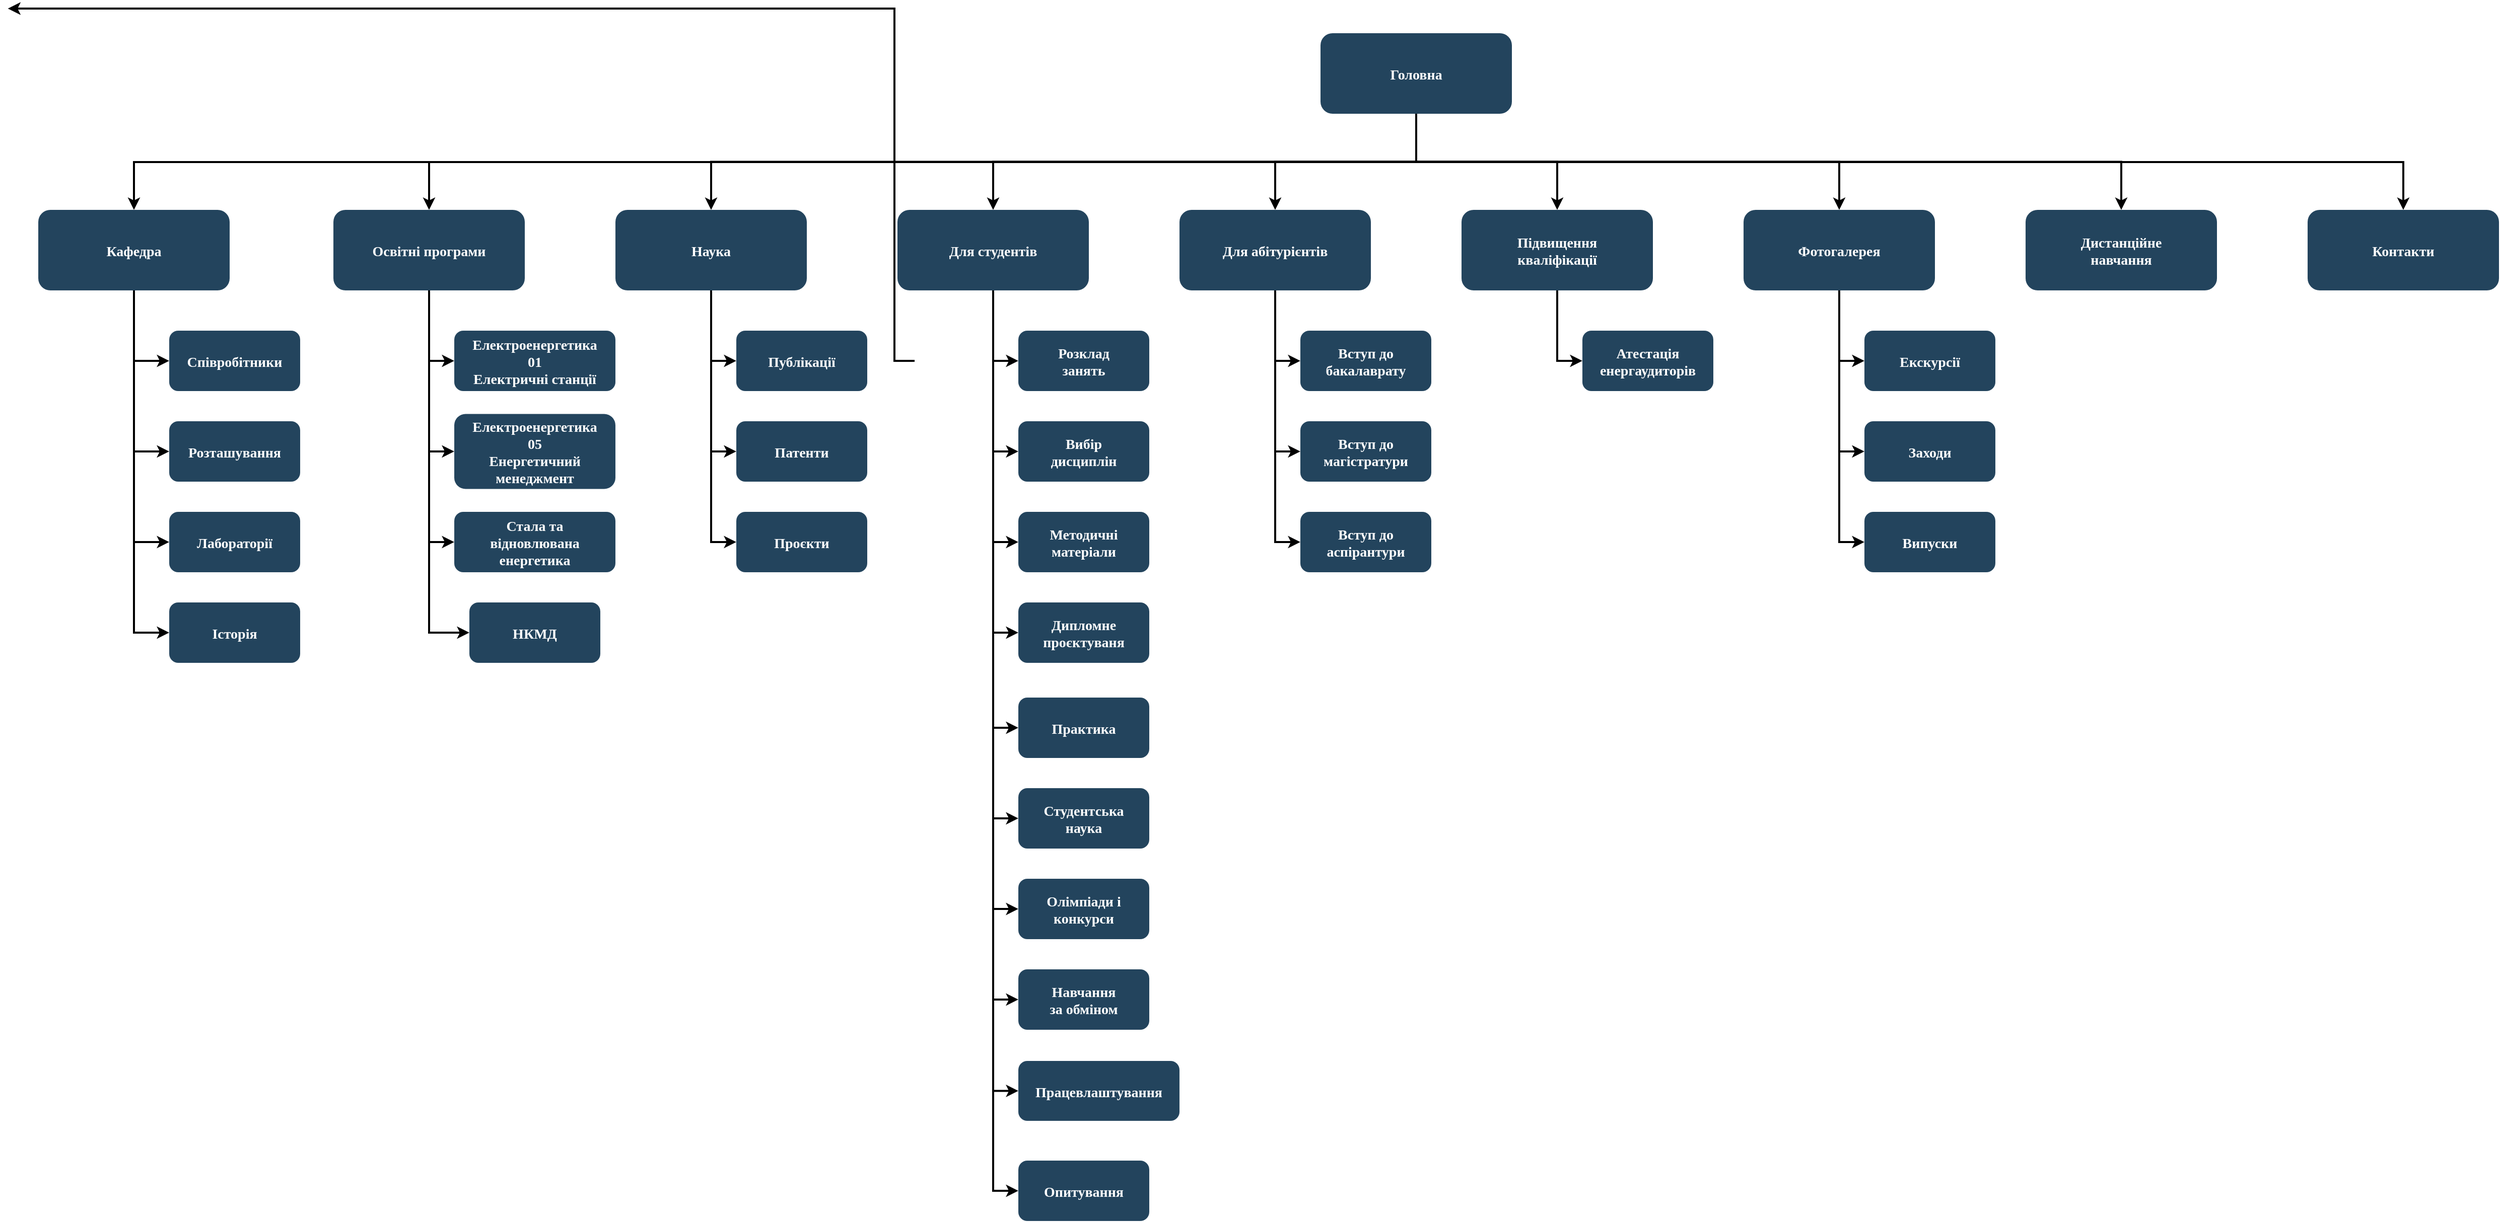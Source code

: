 <mxfile version="24.8.3">
  <diagram name="Page-1" id="2c0d36ab-eaac-3732-788b-9136903baeff">
    <mxGraphModel dx="5207" dy="2707" grid="1" gridSize="10" guides="1" tooltips="1" connect="1" arrows="1" fold="1" page="1" pageScale="1.5" pageWidth="1169" pageHeight="827" background="none" math="0" shadow="0">
      <root>
        <mxCell id="0" />
        <mxCell id="1" parent="0" />
        <mxCell id="9eoYk4JdWVkMoVRMEfXp-137" style="edgeStyle=orthogonalEdgeStyle;rounded=0;orthogonalLoop=1;jettySize=auto;html=1;exitX=0.5;exitY=1;exitDx=0;exitDy=0;entryX=0.5;entryY=0;entryDx=0;entryDy=0;strokeWidth=2;" edge="1" parent="1" source="2" target="9eoYk4JdWVkMoVRMEfXp-126">
          <mxGeometry relative="1" as="geometry" />
        </mxCell>
        <mxCell id="9eoYk4JdWVkMoVRMEfXp-138" style="edgeStyle=orthogonalEdgeStyle;rounded=0;orthogonalLoop=1;jettySize=auto;html=1;exitX=0.5;exitY=1;exitDx=0;exitDy=0;entryX=0.5;entryY=0;entryDx=0;entryDy=0;strokeWidth=2;" edge="1" parent="1" source="2" target="9eoYk4JdWVkMoVRMEfXp-130">
          <mxGeometry relative="1" as="geometry">
            <mxPoint x="1342.791" y="300" as="targetPoint" />
          </mxGeometry>
        </mxCell>
        <mxCell id="9eoYk4JdWVkMoVRMEfXp-139" style="edgeStyle=orthogonalEdgeStyle;rounded=0;orthogonalLoop=1;jettySize=auto;html=1;exitX=0.5;exitY=1;exitDx=0;exitDy=0;entryX=0.5;entryY=0;entryDx=0;entryDy=0;strokeWidth=2;" edge="1" parent="1" source="2" target="9eoYk4JdWVkMoVRMEfXp-132">
          <mxGeometry relative="1" as="geometry" />
        </mxCell>
        <mxCell id="9eoYk4JdWVkMoVRMEfXp-140" style="edgeStyle=orthogonalEdgeStyle;rounded=0;orthogonalLoop=1;jettySize=auto;html=1;exitX=0.5;exitY=1;exitDx=0;exitDy=0;entryX=0.5;entryY=0;entryDx=0;entryDy=0;strokeWidth=2;" edge="1" parent="1" source="2" target="9eoYk4JdWVkMoVRMEfXp-134">
          <mxGeometry relative="1" as="geometry" />
        </mxCell>
        <mxCell id="9eoYk4JdWVkMoVRMEfXp-141" style="edgeStyle=orthogonalEdgeStyle;rounded=0;orthogonalLoop=1;jettySize=auto;html=1;exitX=0.5;exitY=1;exitDx=0;exitDy=0;entryX=0.5;entryY=0;entryDx=0;entryDy=0;strokeWidth=2;" edge="1" parent="1" source="2" target="9eoYk4JdWVkMoVRMEfXp-136">
          <mxGeometry relative="1" as="geometry" />
        </mxCell>
        <mxCell id="2" value="Головна" style="rounded=1;fillColor=#23445D;gradientColor=none;strokeColor=none;fontColor=#FFFFFF;fontStyle=1;fontFamily=Tahoma;fontSize=14" parent="1" vertex="1">
          <mxGeometry x="1380" y="160" width="190" height="80" as="geometry" />
        </mxCell>
        <mxCell id="4" value="Контакти" style="rounded=1;fillColor=#23445D;gradientColor=none;strokeColor=none;fontColor=#FFFFFF;fontStyle=1;fontFamily=Tahoma;fontSize=14" parent="1" vertex="1">
          <mxGeometry x="2360" y="335.5" width="190" height="80" as="geometry" />
        </mxCell>
        <mxCell id="9" value="" style="edgeStyle=elbowEdgeStyle;elbow=vertical;strokeWidth=2;rounded=0" parent="1" source="2" target="4" edge="1">
          <mxGeometry x="337" y="215.5" width="100" height="100" as="geometry">
            <mxPoint x="337" y="315.5" as="sourcePoint" />
            <mxPoint x="437" y="215.5" as="targetPoint" />
          </mxGeometry>
        </mxCell>
        <mxCell id="9eoYk4JdWVkMoVRMEfXp-123" style="edgeStyle=orthogonalEdgeStyle;rounded=0;orthogonalLoop=1;jettySize=auto;html=1;exitX=0.5;exitY=0;exitDx=0;exitDy=0;startArrow=classic;startFill=1;endArrow=none;endFill=0;strokeWidth=2;entryX=0.5;entryY=1;entryDx=0;entryDy=0;" edge="1" parent="1" source="10" target="2">
          <mxGeometry relative="1" as="geometry">
            <mxPoint x="775" y="300" as="targetPoint" />
          </mxGeometry>
        </mxCell>
        <mxCell id="9eoYk4JdWVkMoVRMEfXp-151" style="edgeStyle=orthogonalEdgeStyle;rounded=0;orthogonalLoop=1;jettySize=auto;html=1;exitX=0.5;exitY=1;exitDx=0;exitDy=0;entryX=0;entryY=0.5;entryDx=0;entryDy=0;strokeWidth=2;" edge="1" parent="1" source="10" target="9eoYk4JdWVkMoVRMEfXp-150">
          <mxGeometry relative="1" as="geometry" />
        </mxCell>
        <mxCell id="9eoYk4JdWVkMoVRMEfXp-155" style="edgeStyle=orthogonalEdgeStyle;rounded=0;orthogonalLoop=1;jettySize=auto;html=1;exitX=0.5;exitY=1;exitDx=0;exitDy=0;entryX=0;entryY=0.5;entryDx=0;entryDy=0;strokeWidth=2;" edge="1" parent="1" source="10" target="9eoYk4JdWVkMoVRMEfXp-154">
          <mxGeometry relative="1" as="geometry" />
        </mxCell>
        <mxCell id="9eoYk4JdWVkMoVRMEfXp-157" style="edgeStyle=orthogonalEdgeStyle;rounded=0;orthogonalLoop=1;jettySize=auto;html=1;exitX=0.5;exitY=1;exitDx=0;exitDy=0;entryX=0;entryY=0.5;entryDx=0;entryDy=0;strokeWidth=2;" edge="1" parent="1" source="10" target="9eoYk4JdWVkMoVRMEfXp-156">
          <mxGeometry relative="1" as="geometry" />
        </mxCell>
        <mxCell id="10" value="Наука" style="rounded=1;fillColor=#23445D;gradientColor=none;strokeColor=none;fontColor=#FFFFFF;fontStyle=1;fontFamily=Tahoma;fontSize=14" parent="1" vertex="1">
          <mxGeometry x="680" y="335.5" width="190" height="80" as="geometry" />
        </mxCell>
        <mxCell id="9eoYk4JdWVkMoVRMEfXp-143" style="edgeStyle=orthogonalEdgeStyle;rounded=0;orthogonalLoop=1;jettySize=auto;html=1;exitX=0.5;exitY=1;exitDx=0;exitDy=0;entryX=0;entryY=0.5;entryDx=0;entryDy=0;strokeWidth=2;" edge="1" parent="1" source="12" target="9eoYk4JdWVkMoVRMEfXp-142">
          <mxGeometry relative="1" as="geometry" />
        </mxCell>
        <mxCell id="9eoYk4JdWVkMoVRMEfXp-145" style="edgeStyle=orthogonalEdgeStyle;rounded=0;orthogonalLoop=1;jettySize=auto;html=1;exitX=0.5;exitY=1;exitDx=0;exitDy=0;entryX=0;entryY=0.5;entryDx=0;entryDy=0;strokeWidth=2;" edge="1" parent="1" source="12" target="9eoYk4JdWVkMoVRMEfXp-144">
          <mxGeometry relative="1" as="geometry" />
        </mxCell>
        <mxCell id="9eoYk4JdWVkMoVRMEfXp-147" style="edgeStyle=orthogonalEdgeStyle;rounded=0;orthogonalLoop=1;jettySize=auto;html=1;exitX=0.5;exitY=1;exitDx=0;exitDy=0;entryX=0;entryY=0.5;entryDx=0;entryDy=0;strokeWidth=2;" edge="1" parent="1" source="12" target="9eoYk4JdWVkMoVRMEfXp-146">
          <mxGeometry relative="1" as="geometry" />
        </mxCell>
        <mxCell id="9eoYk4JdWVkMoVRMEfXp-149" style="edgeStyle=orthogonalEdgeStyle;rounded=0;orthogonalLoop=1;jettySize=auto;html=1;exitX=0.5;exitY=1;exitDx=0;exitDy=0;entryX=0;entryY=0.5;entryDx=0;entryDy=0;strokeWidth=2;" edge="1" parent="1" source="12" target="9eoYk4JdWVkMoVRMEfXp-148">
          <mxGeometry relative="1" as="geometry" />
        </mxCell>
        <mxCell id="12" value="Освітні програми" style="rounded=1;fillColor=#23445D;gradientColor=none;strokeColor=none;fontColor=#FFFFFF;fontStyle=1;fontFamily=Tahoma;fontSize=14" parent="1" vertex="1">
          <mxGeometry x="400.0" y="335.5" width="190" height="80" as="geometry" />
        </mxCell>
        <mxCell id="13" value="Кафедра" style="rounded=1;fillColor=#23445D;gradientColor=none;strokeColor=none;fontColor=#FFFFFF;fontStyle=1;fontFamily=Tahoma;fontSize=14" parent="1" vertex="1">
          <mxGeometry x="107" y="335.5" width="190" height="80" as="geometry" />
        </mxCell>
        <mxCell id="16" value="Співробітники" style="rounded=1;fillColor=#23445D;gradientColor=none;strokeColor=none;fontColor=#FFFFFF;fontStyle=1;fontFamily=Tahoma;fontSize=14" parent="1" vertex="1">
          <mxGeometry x="237" y="455.5" width="130" height="60" as="geometry" />
        </mxCell>
        <mxCell id="17" value="Розташування" style="rounded=1;fillColor=#23445D;gradientColor=none;strokeColor=none;fontColor=#FFFFFF;fontStyle=1;fontFamily=Tahoma;fontSize=14" parent="1" vertex="1">
          <mxGeometry x="237" y="545.5" width="130" height="60" as="geometry" />
        </mxCell>
        <mxCell id="18" value="Лабораторії" style="rounded=1;fillColor=#23445D;gradientColor=none;strokeColor=none;fontColor=#FFFFFF;fontStyle=1;fontFamily=Tahoma;fontSize=14" parent="1" vertex="1">
          <mxGeometry x="237" y="635.5" width="130" height="60" as="geometry" />
        </mxCell>
        <mxCell id="19" value="Історія" style="rounded=1;fillColor=#23445D;gradientColor=none;strokeColor=none;fontColor=#FFFFFF;fontStyle=1;fontFamily=Tahoma;fontSize=14" parent="1" vertex="1">
          <mxGeometry x="237" y="725.5" width="130" height="60" as="geometry" />
        </mxCell>
        <mxCell id="59" value="" style="edgeStyle=elbowEdgeStyle;elbow=vertical;strokeWidth=2;rounded=0" parent="1" source="2" target="12" edge="1">
          <mxGeometry x="347" y="225.5" width="100" height="100" as="geometry">
            <mxPoint x="862.0" y="275.5" as="sourcePoint" />
            <mxPoint x="1467.0" y="345.5" as="targetPoint" />
          </mxGeometry>
        </mxCell>
        <mxCell id="61" value="" style="edgeStyle=elbowEdgeStyle;elbow=vertical;strokeWidth=2;rounded=0" parent="1" source="2" target="13" edge="1">
          <mxGeometry x="-23" y="135.5" width="100" height="100" as="geometry">
            <mxPoint x="-23" y="235.5" as="sourcePoint" />
            <mxPoint x="77" y="135.5" as="targetPoint" />
          </mxGeometry>
        </mxCell>
        <mxCell id="64" value="" style="edgeStyle=elbowEdgeStyle;elbow=horizontal;strokeWidth=2;rounded=0" parent="1" source="13" target="16" edge="1">
          <mxGeometry x="-23" y="135.5" width="100" height="100" as="geometry">
            <mxPoint x="-23" y="235.5" as="sourcePoint" />
            <mxPoint x="77" y="135.5" as="targetPoint" />
            <Array as="points">
              <mxPoint x="202" y="435.5" />
            </Array>
          </mxGeometry>
        </mxCell>
        <mxCell id="65" value="" style="edgeStyle=elbowEdgeStyle;elbow=horizontal;strokeWidth=2;rounded=0" parent="1" source="13" target="17" edge="1">
          <mxGeometry x="-23" y="135.5" width="100" height="100" as="geometry">
            <mxPoint x="-23" y="235.5" as="sourcePoint" />
            <mxPoint x="77" y="135.5" as="targetPoint" />
            <Array as="points">
              <mxPoint x="202" y="475.5" />
            </Array>
          </mxGeometry>
        </mxCell>
        <mxCell id="66" value="" style="edgeStyle=elbowEdgeStyle;elbow=horizontal;strokeWidth=2;rounded=0" parent="1" source="13" target="18" edge="1">
          <mxGeometry x="-23" y="135.5" width="100" height="100" as="geometry">
            <mxPoint x="-23" y="235.5" as="sourcePoint" />
            <mxPoint x="77" y="135.5" as="targetPoint" />
            <Array as="points">
              <mxPoint x="202" y="525.5" />
            </Array>
          </mxGeometry>
        </mxCell>
        <mxCell id="67" value="" style="edgeStyle=elbowEdgeStyle;elbow=horizontal;strokeWidth=2;rounded=0" parent="1" source="13" target="19" edge="1">
          <mxGeometry x="-23" y="135.5" width="100" height="100" as="geometry">
            <mxPoint x="-23" y="235.5" as="sourcePoint" />
            <mxPoint x="77" y="135.5" as="targetPoint" />
            <Array as="points">
              <mxPoint x="202" y="575.5" />
            </Array>
          </mxGeometry>
        </mxCell>
        <mxCell id="82" value="" style="edgeStyle=elbowEdgeStyle;elbow=horizontal;strokeWidth=2;rounded=0" parent="1" target="42" edge="1">
          <mxGeometry x="-23" y="135.5" width="100" height="100" as="geometry">
            <mxPoint x="977" y="485.5" as="sourcePoint" />
            <mxPoint x="77" y="135.5" as="targetPoint" />
            <Array as="points">
              <mxPoint x="957" y="535.5" />
            </Array>
          </mxGeometry>
        </mxCell>
        <mxCell id="83" value="" style="edgeStyle=elbowEdgeStyle;elbow=horizontal;strokeWidth=2;rounded=0" parent="1" target="43" edge="1">
          <mxGeometry x="-23" y="135.5" width="100" height="100" as="geometry">
            <mxPoint x="977" y="485.5" as="sourcePoint" />
            <mxPoint x="77" y="135.5" as="targetPoint" />
            <Array as="points">
              <mxPoint x="957" y="585.5" />
            </Array>
          </mxGeometry>
        </mxCell>
        <mxCell id="9eoYk4JdWVkMoVRMEfXp-159" style="edgeStyle=orthogonalEdgeStyle;rounded=0;orthogonalLoop=1;jettySize=auto;html=1;exitX=0.5;exitY=1;exitDx=0;exitDy=0;entryX=0;entryY=0.5;entryDx=0;entryDy=0;strokeWidth=2;" edge="1" parent="1" source="9eoYk4JdWVkMoVRMEfXp-126" target="9eoYk4JdWVkMoVRMEfXp-158">
          <mxGeometry relative="1" as="geometry" />
        </mxCell>
        <mxCell id="9eoYk4JdWVkMoVRMEfXp-161" style="edgeStyle=orthogonalEdgeStyle;rounded=0;orthogonalLoop=1;jettySize=auto;html=1;exitX=0.5;exitY=1;exitDx=0;exitDy=0;entryX=0;entryY=0.5;entryDx=0;entryDy=0;strokeWidth=2;" edge="1" parent="1" source="9eoYk4JdWVkMoVRMEfXp-126" target="9eoYk4JdWVkMoVRMEfXp-160">
          <mxGeometry relative="1" as="geometry" />
        </mxCell>
        <mxCell id="9eoYk4JdWVkMoVRMEfXp-174" style="edgeStyle=orthogonalEdgeStyle;rounded=0;orthogonalLoop=1;jettySize=auto;html=1;exitX=0.5;exitY=1;exitDx=0;exitDy=0;entryX=0;entryY=0.5;entryDx=0;entryDy=0;strokeWidth=2;" edge="1" parent="1" source="9eoYk4JdWVkMoVRMEfXp-126" target="9eoYk4JdWVkMoVRMEfXp-162">
          <mxGeometry relative="1" as="geometry" />
        </mxCell>
        <mxCell id="9eoYk4JdWVkMoVRMEfXp-175" style="edgeStyle=orthogonalEdgeStyle;rounded=0;orthogonalLoop=1;jettySize=auto;html=1;exitX=0.5;exitY=1;exitDx=0;exitDy=0;entryX=0;entryY=0.5;entryDx=0;entryDy=0;strokeWidth=2;" edge="1" parent="1" source="9eoYk4JdWVkMoVRMEfXp-126" target="9eoYk4JdWVkMoVRMEfXp-163">
          <mxGeometry relative="1" as="geometry" />
        </mxCell>
        <mxCell id="9eoYk4JdWVkMoVRMEfXp-176" style="edgeStyle=orthogonalEdgeStyle;rounded=0;orthogonalLoop=1;jettySize=auto;html=1;exitX=0.5;exitY=1;exitDx=0;exitDy=0;entryX=0;entryY=0.5;entryDx=0;entryDy=0;strokeWidth=2;" edge="1" parent="1" source="9eoYk4JdWVkMoVRMEfXp-126" target="9eoYk4JdWVkMoVRMEfXp-164">
          <mxGeometry relative="1" as="geometry" />
        </mxCell>
        <mxCell id="9eoYk4JdWVkMoVRMEfXp-177" style="edgeStyle=orthogonalEdgeStyle;rounded=0;orthogonalLoop=1;jettySize=auto;html=1;exitX=0.5;exitY=1;exitDx=0;exitDy=0;entryX=0;entryY=0.5;entryDx=0;entryDy=0;strokeWidth=2;" edge="1" parent="1" source="9eoYk4JdWVkMoVRMEfXp-126" target="9eoYk4JdWVkMoVRMEfXp-166">
          <mxGeometry relative="1" as="geometry" />
        </mxCell>
        <mxCell id="9eoYk4JdWVkMoVRMEfXp-179" style="edgeStyle=orthogonalEdgeStyle;rounded=0;orthogonalLoop=1;jettySize=auto;html=1;exitX=0.5;exitY=1;exitDx=0;exitDy=0;entryX=0;entryY=0.5;entryDx=0;entryDy=0;strokeWidth=2;" edge="1" parent="1" source="9eoYk4JdWVkMoVRMEfXp-126" target="9eoYk4JdWVkMoVRMEfXp-167">
          <mxGeometry relative="1" as="geometry" />
        </mxCell>
        <mxCell id="9eoYk4JdWVkMoVRMEfXp-180" style="edgeStyle=orthogonalEdgeStyle;rounded=0;orthogonalLoop=1;jettySize=auto;html=1;exitX=0.5;exitY=1;exitDx=0;exitDy=0;entryX=0;entryY=0.5;entryDx=0;entryDy=0;strokeWidth=2;" edge="1" parent="1" source="9eoYk4JdWVkMoVRMEfXp-126" target="9eoYk4JdWVkMoVRMEfXp-170">
          <mxGeometry relative="1" as="geometry" />
        </mxCell>
        <mxCell id="9eoYk4JdWVkMoVRMEfXp-182" style="edgeStyle=orthogonalEdgeStyle;rounded=0;orthogonalLoop=1;jettySize=auto;html=1;exitX=0.5;exitY=1;exitDx=0;exitDy=0;entryX=0;entryY=0.5;entryDx=0;entryDy=0;strokeWidth=2;" edge="1" parent="1" source="9eoYk4JdWVkMoVRMEfXp-126" target="9eoYk4JdWVkMoVRMEfXp-171">
          <mxGeometry relative="1" as="geometry" />
        </mxCell>
        <mxCell id="9eoYk4JdWVkMoVRMEfXp-183" style="edgeStyle=orthogonalEdgeStyle;rounded=0;orthogonalLoop=1;jettySize=auto;html=1;exitX=0.5;exitY=1;exitDx=0;exitDy=0;entryX=0;entryY=0.5;entryDx=0;entryDy=0;strokeWidth=2;" edge="1" parent="1" source="9eoYk4JdWVkMoVRMEfXp-126" target="9eoYk4JdWVkMoVRMEfXp-173">
          <mxGeometry relative="1" as="geometry" />
        </mxCell>
        <mxCell id="9eoYk4JdWVkMoVRMEfXp-126" value="Для студентів" style="rounded=1;fillColor=#23445D;gradientColor=none;strokeColor=none;fontColor=#FFFFFF;fontStyle=1;fontFamily=Tahoma;fontSize=14" vertex="1" parent="1">
          <mxGeometry x="960" y="335.5" width="190" height="80" as="geometry" />
        </mxCell>
        <mxCell id="9eoYk4JdWVkMoVRMEfXp-188" style="edgeStyle=orthogonalEdgeStyle;rounded=0;orthogonalLoop=1;jettySize=auto;html=1;exitX=0.5;exitY=1;exitDx=0;exitDy=0;entryX=0;entryY=0.5;entryDx=0;entryDy=0;strokeWidth=2;" edge="1" parent="1" source="9eoYk4JdWVkMoVRMEfXp-130" target="9eoYk4JdWVkMoVRMEfXp-184">
          <mxGeometry relative="1" as="geometry" />
        </mxCell>
        <mxCell id="9eoYk4JdWVkMoVRMEfXp-189" style="edgeStyle=orthogonalEdgeStyle;rounded=0;orthogonalLoop=1;jettySize=auto;html=1;exitX=0.5;exitY=1;exitDx=0;exitDy=0;entryX=0;entryY=0.5;entryDx=0;entryDy=0;strokeWidth=2;" edge="1" parent="1" source="9eoYk4JdWVkMoVRMEfXp-130" target="9eoYk4JdWVkMoVRMEfXp-185">
          <mxGeometry relative="1" as="geometry" />
        </mxCell>
        <mxCell id="9eoYk4JdWVkMoVRMEfXp-190" style="edgeStyle=orthogonalEdgeStyle;rounded=0;orthogonalLoop=1;jettySize=auto;html=1;exitX=0.5;exitY=1;exitDx=0;exitDy=0;entryX=0;entryY=0.5;entryDx=0;entryDy=0;strokeWidth=2;" edge="1" parent="1" source="9eoYk4JdWVkMoVRMEfXp-130" target="9eoYk4JdWVkMoVRMEfXp-186">
          <mxGeometry relative="1" as="geometry" />
        </mxCell>
        <mxCell id="9eoYk4JdWVkMoVRMEfXp-130" value="Для абітурієнтів" style="rounded=1;fillColor=#23445D;gradientColor=none;strokeColor=none;fontColor=#FFFFFF;fontStyle=1;fontFamily=Tahoma;fontSize=14" vertex="1" parent="1">
          <mxGeometry x="1240" y="335.5" width="190" height="80" as="geometry" />
        </mxCell>
        <mxCell id="9eoYk4JdWVkMoVRMEfXp-192" style="edgeStyle=orthogonalEdgeStyle;rounded=0;orthogonalLoop=1;jettySize=auto;html=1;exitX=0.5;exitY=1;exitDx=0;exitDy=0;entryX=0;entryY=0.5;entryDx=0;entryDy=0;strokeWidth=2;" edge="1" parent="1" source="9eoYk4JdWVkMoVRMEfXp-132" target="9eoYk4JdWVkMoVRMEfXp-191">
          <mxGeometry relative="1" as="geometry" />
        </mxCell>
        <mxCell id="9eoYk4JdWVkMoVRMEfXp-132" value="Підвищення&#xa;кваліфікації" style="rounded=1;fillColor=#23445D;gradientColor=none;strokeColor=none;fontColor=#FFFFFF;fontStyle=1;fontFamily=Tahoma;fontSize=14" vertex="1" parent="1">
          <mxGeometry x="1520" y="335.5" width="190" height="80" as="geometry" />
        </mxCell>
        <mxCell id="9eoYk4JdWVkMoVRMEfXp-196" style="edgeStyle=orthogonalEdgeStyle;rounded=0;orthogonalLoop=1;jettySize=auto;html=1;exitX=0.5;exitY=1;exitDx=0;exitDy=0;entryX=0;entryY=0.5;entryDx=0;entryDy=0;strokeWidth=2;" edge="1" parent="1" source="9eoYk4JdWVkMoVRMEfXp-134" target="9eoYk4JdWVkMoVRMEfXp-193">
          <mxGeometry relative="1" as="geometry" />
        </mxCell>
        <mxCell id="9eoYk4JdWVkMoVRMEfXp-197" style="edgeStyle=orthogonalEdgeStyle;rounded=0;orthogonalLoop=1;jettySize=auto;html=1;exitX=0.5;exitY=1;exitDx=0;exitDy=0;entryX=0;entryY=0.5;entryDx=0;entryDy=0;strokeWidth=2;" edge="1" parent="1" source="9eoYk4JdWVkMoVRMEfXp-134" target="9eoYk4JdWVkMoVRMEfXp-194">
          <mxGeometry relative="1" as="geometry" />
        </mxCell>
        <mxCell id="9eoYk4JdWVkMoVRMEfXp-198" style="edgeStyle=orthogonalEdgeStyle;rounded=0;orthogonalLoop=1;jettySize=auto;html=1;exitX=0.5;exitY=1;exitDx=0;exitDy=0;entryX=0;entryY=0.5;entryDx=0;entryDy=0;strokeWidth=2;" edge="1" parent="1" source="9eoYk4JdWVkMoVRMEfXp-134" target="9eoYk4JdWVkMoVRMEfXp-195">
          <mxGeometry relative="1" as="geometry" />
        </mxCell>
        <mxCell id="9eoYk4JdWVkMoVRMEfXp-134" value="Фотогалерея" style="rounded=1;fillColor=#23445D;gradientColor=none;strokeColor=none;fontColor=#FFFFFF;fontStyle=1;fontFamily=Tahoma;fontSize=14" vertex="1" parent="1">
          <mxGeometry x="1800" y="335.5" width="190" height="80" as="geometry" />
        </mxCell>
        <mxCell id="9eoYk4JdWVkMoVRMEfXp-136" value="Дистанційне&#xa;навчання" style="rounded=1;fillColor=#23445D;gradientColor=none;strokeColor=none;fontColor=#FFFFFF;fontStyle=1;fontFamily=Tahoma;fontSize=14" vertex="1" parent="1">
          <mxGeometry x="2080" y="335.5" width="190" height="80" as="geometry" />
        </mxCell>
        <mxCell id="9eoYk4JdWVkMoVRMEfXp-142" value="Електроенергетика&#xa;01&#xa;Електричні станції" style="rounded=1;fillColor=#23445D;gradientColor=none;strokeColor=none;fontColor=#FFFFFF;fontStyle=1;fontFamily=Tahoma;fontSize=14" vertex="1" parent="1">
          <mxGeometry x="520" y="455.5" width="160" height="60" as="geometry" />
        </mxCell>
        <mxCell id="9eoYk4JdWVkMoVRMEfXp-144" value="Електроенергетика&#xa;05&#xa;Енергетичний&#xa;менеджмент" style="rounded=1;fillColor=#23445D;gradientColor=none;strokeColor=none;fontColor=#FFFFFF;fontStyle=1;fontFamily=Tahoma;fontSize=14" vertex="1" parent="1">
          <mxGeometry x="520" y="538.25" width="160" height="74.5" as="geometry" />
        </mxCell>
        <mxCell id="9eoYk4JdWVkMoVRMEfXp-146" value="Стала та&#xa;відновлювана&#xa;енергетика" style="rounded=1;fillColor=#23445D;gradientColor=none;strokeColor=none;fontColor=#FFFFFF;fontStyle=1;fontFamily=Tahoma;fontSize=14" vertex="1" parent="1">
          <mxGeometry x="520" y="635.5" width="160" height="60" as="geometry" />
        </mxCell>
        <mxCell id="9eoYk4JdWVkMoVRMEfXp-148" value="НКМД" style="rounded=1;fillColor=#23445D;gradientColor=none;strokeColor=none;fontColor=#FFFFFF;fontStyle=1;fontFamily=Tahoma;fontSize=14" vertex="1" parent="1">
          <mxGeometry x="535" y="725.5" width="130" height="60" as="geometry" />
        </mxCell>
        <mxCell id="9eoYk4JdWVkMoVRMEfXp-150" value="Публікації" style="rounded=1;fillColor=#23445D;gradientColor=none;strokeColor=none;fontColor=#FFFFFF;fontStyle=1;fontFamily=Tahoma;fontSize=14" vertex="1" parent="1">
          <mxGeometry x="800" y="455.5" width="130" height="60" as="geometry" />
        </mxCell>
        <mxCell id="9eoYk4JdWVkMoVRMEfXp-154" value="Патенти" style="rounded=1;fillColor=#23445D;gradientColor=none;strokeColor=none;fontColor=#FFFFFF;fontStyle=1;fontFamily=Tahoma;fontSize=14" vertex="1" parent="1">
          <mxGeometry x="800" y="545.5" width="130" height="60" as="geometry" />
        </mxCell>
        <mxCell id="9eoYk4JdWVkMoVRMEfXp-156" value="Проєкти" style="rounded=1;fillColor=#23445D;gradientColor=none;strokeColor=none;fontColor=#FFFFFF;fontStyle=1;fontFamily=Tahoma;fontSize=14" vertex="1" parent="1">
          <mxGeometry x="800" y="635.5" width="130" height="60" as="geometry" />
        </mxCell>
        <mxCell id="9eoYk4JdWVkMoVRMEfXp-158" value="Розклад&#xa;занять" style="rounded=1;fillColor=#23445D;gradientColor=none;strokeColor=none;fontColor=#FFFFFF;fontStyle=1;fontFamily=Tahoma;fontSize=14" vertex="1" parent="1">
          <mxGeometry x="1080" y="455.5" width="130" height="60" as="geometry" />
        </mxCell>
        <mxCell id="9eoYk4JdWVkMoVRMEfXp-160" value="Вибір&#xa;дисциплін" style="rounded=1;fillColor=#23445D;gradientColor=none;strokeColor=none;fontColor=#FFFFFF;fontStyle=1;fontFamily=Tahoma;fontSize=14" vertex="1" parent="1">
          <mxGeometry x="1080" y="545.5" width="130" height="60" as="geometry" />
        </mxCell>
        <mxCell id="9eoYk4JdWVkMoVRMEfXp-162" value="Методичні&#xa;матеріали" style="rounded=1;fillColor=#23445D;gradientColor=none;strokeColor=none;fontColor=#FFFFFF;fontStyle=1;fontFamily=Tahoma;fontSize=14" vertex="1" parent="1">
          <mxGeometry x="1080" y="635.5" width="130" height="60" as="geometry" />
        </mxCell>
        <mxCell id="9eoYk4JdWVkMoVRMEfXp-163" value="Дипломне&#xa;проєктуваня" style="rounded=1;fillColor=#23445D;gradientColor=none;strokeColor=none;fontColor=#FFFFFF;fontStyle=1;fontFamily=Tahoma;fontSize=14" vertex="1" parent="1">
          <mxGeometry x="1080" y="725.5" width="130" height="60" as="geometry" />
        </mxCell>
        <mxCell id="9eoYk4JdWVkMoVRMEfXp-164" value="Практика" style="rounded=1;fillColor=#23445D;gradientColor=none;strokeColor=none;fontColor=#FFFFFF;fontStyle=1;fontFamily=Tahoma;fontSize=14" vertex="1" parent="1">
          <mxGeometry x="1080" y="820" width="130" height="60" as="geometry" />
        </mxCell>
        <mxCell id="9eoYk4JdWVkMoVRMEfXp-166" value="Студентська&#xa;наука" style="rounded=1;fillColor=#23445D;gradientColor=none;strokeColor=none;fontColor=#FFFFFF;fontStyle=1;fontFamily=Tahoma;fontSize=14" vertex="1" parent="1">
          <mxGeometry x="1080" y="910" width="130" height="60" as="geometry" />
        </mxCell>
        <mxCell id="9eoYk4JdWVkMoVRMEfXp-167" value="Олімпіади і&#xa;конкурси" style="rounded=1;fillColor=#23445D;gradientColor=none;strokeColor=none;fontColor=#FFFFFF;fontStyle=1;fontFamily=Tahoma;fontSize=14" vertex="1" parent="1">
          <mxGeometry x="1080" y="1000" width="130" height="60" as="geometry" />
        </mxCell>
        <mxCell id="9eoYk4JdWVkMoVRMEfXp-170" value="Навчання&#xa;за обміном" style="rounded=1;fillColor=#23445D;gradientColor=none;strokeColor=none;fontColor=#FFFFFF;fontStyle=1;fontFamily=Tahoma;fontSize=14" vertex="1" parent="1">
          <mxGeometry x="1080" y="1090" width="130" height="60" as="geometry" />
        </mxCell>
        <mxCell id="9eoYk4JdWVkMoVRMEfXp-171" value="Працевлаштування" style="rounded=1;fillColor=#23445D;gradientColor=none;strokeColor=none;fontColor=#FFFFFF;fontStyle=1;fontFamily=Tahoma;fontSize=14" vertex="1" parent="1">
          <mxGeometry x="1080" y="1181" width="160" height="59.5" as="geometry" />
        </mxCell>
        <mxCell id="9eoYk4JdWVkMoVRMEfXp-173" value="Опитування" style="rounded=1;fillColor=#23445D;gradientColor=none;strokeColor=none;fontColor=#FFFFFF;fontStyle=1;fontFamily=Tahoma;fontSize=14" vertex="1" parent="1">
          <mxGeometry x="1080" y="1280" width="130" height="60" as="geometry" />
        </mxCell>
        <mxCell id="9eoYk4JdWVkMoVRMEfXp-184" value="Вступ до&#xa;бакалаврату" style="rounded=1;fillColor=#23445D;gradientColor=none;strokeColor=none;fontColor=#FFFFFF;fontStyle=1;fontFamily=Tahoma;fontSize=14" vertex="1" parent="1">
          <mxGeometry x="1360" y="455.5" width="130" height="60" as="geometry" />
        </mxCell>
        <mxCell id="9eoYk4JdWVkMoVRMEfXp-185" value="Вступ до&#xa;магістратури" style="rounded=1;fillColor=#23445D;gradientColor=none;strokeColor=none;fontColor=#FFFFFF;fontStyle=1;fontFamily=Tahoma;fontSize=14" vertex="1" parent="1">
          <mxGeometry x="1360" y="545.5" width="130" height="60" as="geometry" />
        </mxCell>
        <mxCell id="9eoYk4JdWVkMoVRMEfXp-186" value="Вступ до&#xa;аспірантури" style="rounded=1;fillColor=#23445D;gradientColor=none;strokeColor=none;fontColor=#FFFFFF;fontStyle=1;fontFamily=Tahoma;fontSize=14" vertex="1" parent="1">
          <mxGeometry x="1360" y="635.5" width="130" height="60" as="geometry" />
        </mxCell>
        <mxCell id="9eoYk4JdWVkMoVRMEfXp-191" value="Атестація&#xa;енергаудиторів" style="rounded=1;fillColor=#23445D;gradientColor=none;strokeColor=none;fontColor=#FFFFFF;fontStyle=1;fontFamily=Tahoma;fontSize=14" vertex="1" parent="1">
          <mxGeometry x="1640" y="455.5" width="130" height="60" as="geometry" />
        </mxCell>
        <mxCell id="9eoYk4JdWVkMoVRMEfXp-193" value="Екскурсії" style="rounded=1;fillColor=#23445D;gradientColor=none;strokeColor=none;fontColor=#FFFFFF;fontStyle=1;fontFamily=Tahoma;fontSize=14" vertex="1" parent="1">
          <mxGeometry x="1920" y="455.5" width="130" height="60" as="geometry" />
        </mxCell>
        <mxCell id="9eoYk4JdWVkMoVRMEfXp-194" value="Заходи" style="rounded=1;fillColor=#23445D;gradientColor=none;strokeColor=none;fontColor=#FFFFFF;fontStyle=1;fontFamily=Tahoma;fontSize=14" vertex="1" parent="1">
          <mxGeometry x="1920" y="545.5" width="130" height="60" as="geometry" />
        </mxCell>
        <mxCell id="9eoYk4JdWVkMoVRMEfXp-195" value="Випуски" style="rounded=1;fillColor=#23445D;gradientColor=none;strokeColor=none;fontColor=#FFFFFF;fontStyle=1;fontFamily=Tahoma;fontSize=14" vertex="1" parent="1">
          <mxGeometry x="1920" y="635.5" width="130" height="60" as="geometry" />
        </mxCell>
      </root>
    </mxGraphModel>
  </diagram>
</mxfile>

